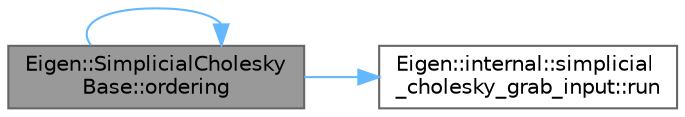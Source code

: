 digraph "Eigen::SimplicialCholeskyBase::ordering"
{
 // LATEX_PDF_SIZE
  bgcolor="transparent";
  edge [fontname=Helvetica,fontsize=10,labelfontname=Helvetica,labelfontsize=10];
  node [fontname=Helvetica,fontsize=10,shape=box,height=0.2,width=0.4];
  rankdir="LR";
  Node1 [id="Node000001",label="Eigen::SimplicialCholesky\lBase::ordering",height=0.2,width=0.4,color="gray40", fillcolor="grey60", style="filled", fontcolor="black",tooltip=" "];
  Node1 -> Node1 [id="edge3_Node000001_Node000001",color="steelblue1",style="solid",tooltip=" "];
  Node1 -> Node2 [id="edge4_Node000001_Node000002",color="steelblue1",style="solid",tooltip=" "];
  Node2 [id="Node000002",label="Eigen::internal::simplicial\l_cholesky_grab_input::run",height=0.2,width=0.4,color="grey40", fillcolor="white", style="filled",URL="$struct_eigen_1_1internal_1_1simplicial__cholesky__grab__input.html#ad2473ac42c6e41b5eb5383be03740c05",tooltip=" "];
}
